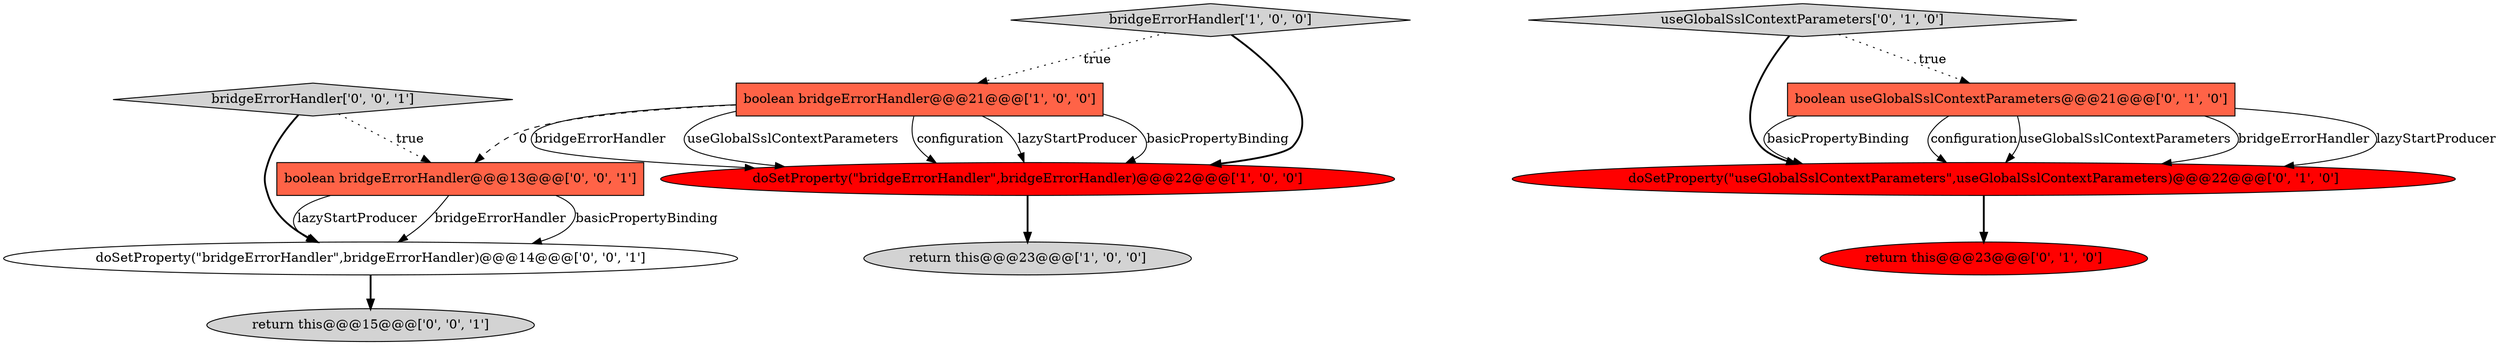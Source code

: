 digraph {
3 [style = filled, label = "return this@@@23@@@['1', '0', '0']", fillcolor = lightgray, shape = ellipse image = "AAA0AAABBB1BBB"];
5 [style = filled, label = "doSetProperty(\"useGlobalSslContextParameters\",useGlobalSslContextParameters)@@@22@@@['0', '1', '0']", fillcolor = red, shape = ellipse image = "AAA1AAABBB2BBB"];
4 [style = filled, label = "useGlobalSslContextParameters['0', '1', '0']", fillcolor = lightgray, shape = diamond image = "AAA0AAABBB2BBB"];
8 [style = filled, label = "boolean bridgeErrorHandler@@@13@@@['0', '0', '1']", fillcolor = tomato, shape = box image = "AAA0AAABBB3BBB"];
9 [style = filled, label = "bridgeErrorHandler['0', '0', '1']", fillcolor = lightgray, shape = diamond image = "AAA0AAABBB3BBB"];
6 [style = filled, label = "return this@@@23@@@['0', '1', '0']", fillcolor = red, shape = ellipse image = "AAA1AAABBB2BBB"];
0 [style = filled, label = "boolean bridgeErrorHandler@@@21@@@['1', '0', '0']", fillcolor = tomato, shape = box image = "AAA1AAABBB1BBB"];
10 [style = filled, label = "doSetProperty(\"bridgeErrorHandler\",bridgeErrorHandler)@@@14@@@['0', '0', '1']", fillcolor = white, shape = ellipse image = "AAA0AAABBB3BBB"];
2 [style = filled, label = "doSetProperty(\"bridgeErrorHandler\",bridgeErrorHandler)@@@22@@@['1', '0', '0']", fillcolor = red, shape = ellipse image = "AAA1AAABBB1BBB"];
7 [style = filled, label = "boolean useGlobalSslContextParameters@@@21@@@['0', '1', '0']", fillcolor = tomato, shape = box image = "AAA1AAABBB2BBB"];
1 [style = filled, label = "bridgeErrorHandler['1', '0', '0']", fillcolor = lightgray, shape = diamond image = "AAA0AAABBB1BBB"];
11 [style = filled, label = "return this@@@15@@@['0', '0', '1']", fillcolor = lightgray, shape = ellipse image = "AAA0AAABBB3BBB"];
0->2 [style = solid, label="lazyStartProducer"];
2->3 [style = bold, label=""];
4->7 [style = dotted, label="true"];
9->10 [style = bold, label=""];
8->10 [style = solid, label="bridgeErrorHandler"];
0->2 [style = solid, label="basicPropertyBinding"];
9->8 [style = dotted, label="true"];
5->6 [style = bold, label=""];
8->10 [style = solid, label="basicPropertyBinding"];
7->5 [style = solid, label="basicPropertyBinding"];
0->2 [style = solid, label="bridgeErrorHandler"];
0->8 [style = dashed, label="0"];
0->2 [style = solid, label="useGlobalSslContextParameters"];
7->5 [style = solid, label="configuration"];
1->2 [style = bold, label=""];
1->0 [style = dotted, label="true"];
8->10 [style = solid, label="lazyStartProducer"];
7->5 [style = solid, label="useGlobalSslContextParameters"];
7->5 [style = solid, label="bridgeErrorHandler"];
0->2 [style = solid, label="configuration"];
4->5 [style = bold, label=""];
10->11 [style = bold, label=""];
7->5 [style = solid, label="lazyStartProducer"];
}
